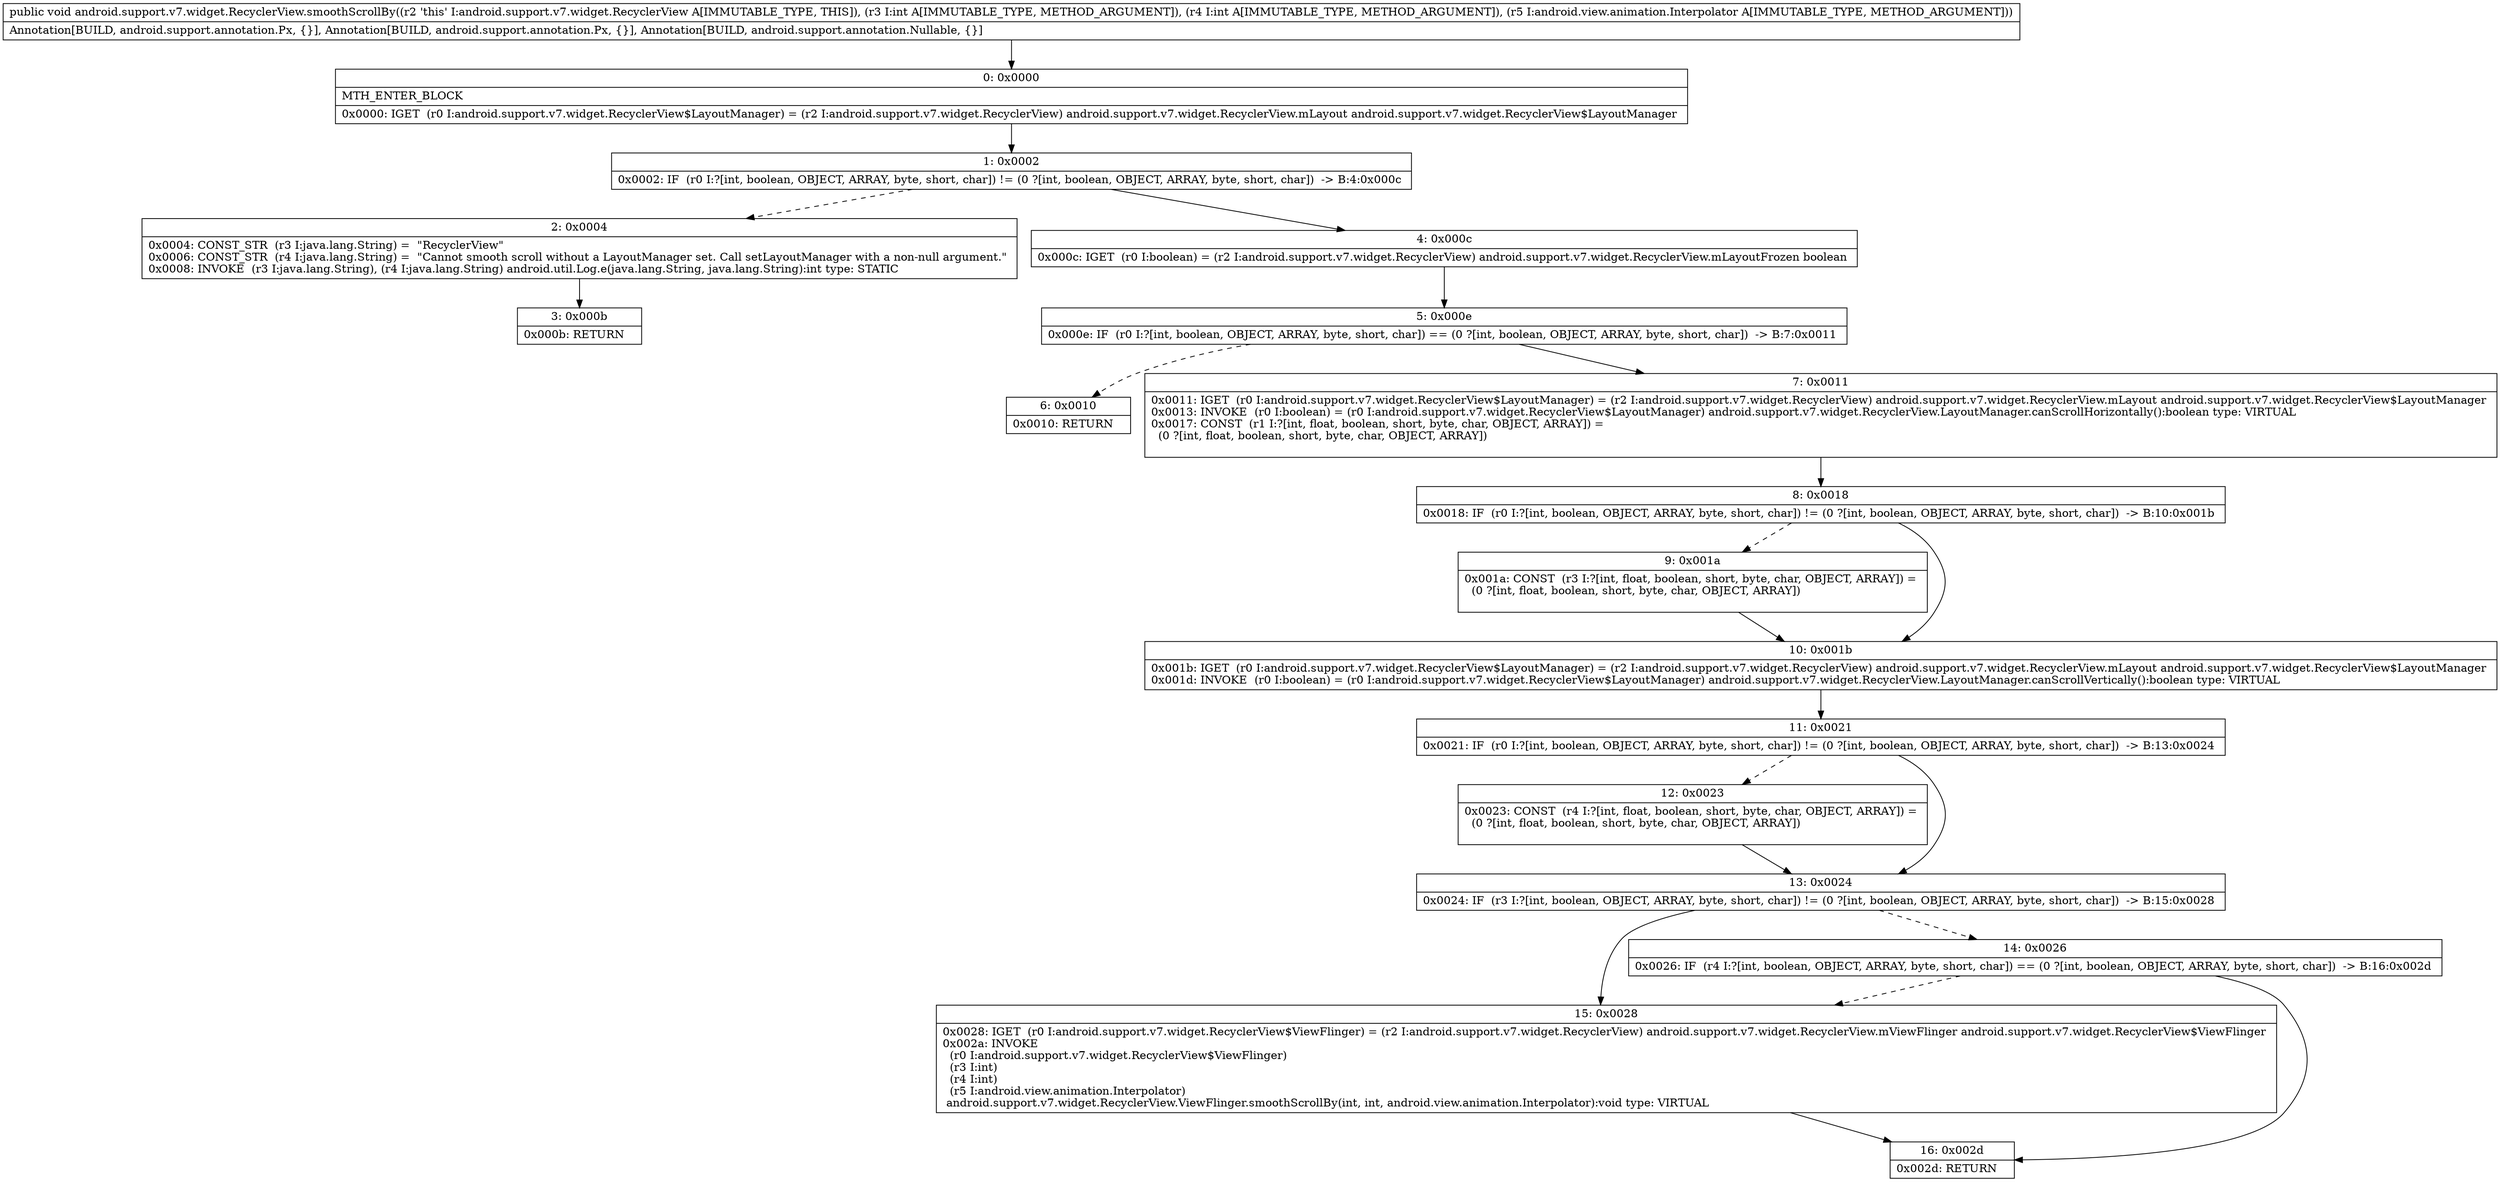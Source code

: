 digraph "CFG forandroid.support.v7.widget.RecyclerView.smoothScrollBy(IILandroid\/view\/animation\/Interpolator;)V" {
Node_0 [shape=record,label="{0\:\ 0x0000|MTH_ENTER_BLOCK\l|0x0000: IGET  (r0 I:android.support.v7.widget.RecyclerView$LayoutManager) = (r2 I:android.support.v7.widget.RecyclerView) android.support.v7.widget.RecyclerView.mLayout android.support.v7.widget.RecyclerView$LayoutManager \l}"];
Node_1 [shape=record,label="{1\:\ 0x0002|0x0002: IF  (r0 I:?[int, boolean, OBJECT, ARRAY, byte, short, char]) != (0 ?[int, boolean, OBJECT, ARRAY, byte, short, char])  \-\> B:4:0x000c \l}"];
Node_2 [shape=record,label="{2\:\ 0x0004|0x0004: CONST_STR  (r3 I:java.lang.String) =  \"RecyclerView\" \l0x0006: CONST_STR  (r4 I:java.lang.String) =  \"Cannot smooth scroll without a LayoutManager set. Call setLayoutManager with a non\-null argument.\" \l0x0008: INVOKE  (r3 I:java.lang.String), (r4 I:java.lang.String) android.util.Log.e(java.lang.String, java.lang.String):int type: STATIC \l}"];
Node_3 [shape=record,label="{3\:\ 0x000b|0x000b: RETURN   \l}"];
Node_4 [shape=record,label="{4\:\ 0x000c|0x000c: IGET  (r0 I:boolean) = (r2 I:android.support.v7.widget.RecyclerView) android.support.v7.widget.RecyclerView.mLayoutFrozen boolean \l}"];
Node_5 [shape=record,label="{5\:\ 0x000e|0x000e: IF  (r0 I:?[int, boolean, OBJECT, ARRAY, byte, short, char]) == (0 ?[int, boolean, OBJECT, ARRAY, byte, short, char])  \-\> B:7:0x0011 \l}"];
Node_6 [shape=record,label="{6\:\ 0x0010|0x0010: RETURN   \l}"];
Node_7 [shape=record,label="{7\:\ 0x0011|0x0011: IGET  (r0 I:android.support.v7.widget.RecyclerView$LayoutManager) = (r2 I:android.support.v7.widget.RecyclerView) android.support.v7.widget.RecyclerView.mLayout android.support.v7.widget.RecyclerView$LayoutManager \l0x0013: INVOKE  (r0 I:boolean) = (r0 I:android.support.v7.widget.RecyclerView$LayoutManager) android.support.v7.widget.RecyclerView.LayoutManager.canScrollHorizontally():boolean type: VIRTUAL \l0x0017: CONST  (r1 I:?[int, float, boolean, short, byte, char, OBJECT, ARRAY]) = \l  (0 ?[int, float, boolean, short, byte, char, OBJECT, ARRAY])\l \l}"];
Node_8 [shape=record,label="{8\:\ 0x0018|0x0018: IF  (r0 I:?[int, boolean, OBJECT, ARRAY, byte, short, char]) != (0 ?[int, boolean, OBJECT, ARRAY, byte, short, char])  \-\> B:10:0x001b \l}"];
Node_9 [shape=record,label="{9\:\ 0x001a|0x001a: CONST  (r3 I:?[int, float, boolean, short, byte, char, OBJECT, ARRAY]) = \l  (0 ?[int, float, boolean, short, byte, char, OBJECT, ARRAY])\l \l}"];
Node_10 [shape=record,label="{10\:\ 0x001b|0x001b: IGET  (r0 I:android.support.v7.widget.RecyclerView$LayoutManager) = (r2 I:android.support.v7.widget.RecyclerView) android.support.v7.widget.RecyclerView.mLayout android.support.v7.widget.RecyclerView$LayoutManager \l0x001d: INVOKE  (r0 I:boolean) = (r0 I:android.support.v7.widget.RecyclerView$LayoutManager) android.support.v7.widget.RecyclerView.LayoutManager.canScrollVertically():boolean type: VIRTUAL \l}"];
Node_11 [shape=record,label="{11\:\ 0x0021|0x0021: IF  (r0 I:?[int, boolean, OBJECT, ARRAY, byte, short, char]) != (0 ?[int, boolean, OBJECT, ARRAY, byte, short, char])  \-\> B:13:0x0024 \l}"];
Node_12 [shape=record,label="{12\:\ 0x0023|0x0023: CONST  (r4 I:?[int, float, boolean, short, byte, char, OBJECT, ARRAY]) = \l  (0 ?[int, float, boolean, short, byte, char, OBJECT, ARRAY])\l \l}"];
Node_13 [shape=record,label="{13\:\ 0x0024|0x0024: IF  (r3 I:?[int, boolean, OBJECT, ARRAY, byte, short, char]) != (0 ?[int, boolean, OBJECT, ARRAY, byte, short, char])  \-\> B:15:0x0028 \l}"];
Node_14 [shape=record,label="{14\:\ 0x0026|0x0026: IF  (r4 I:?[int, boolean, OBJECT, ARRAY, byte, short, char]) == (0 ?[int, boolean, OBJECT, ARRAY, byte, short, char])  \-\> B:16:0x002d \l}"];
Node_15 [shape=record,label="{15\:\ 0x0028|0x0028: IGET  (r0 I:android.support.v7.widget.RecyclerView$ViewFlinger) = (r2 I:android.support.v7.widget.RecyclerView) android.support.v7.widget.RecyclerView.mViewFlinger android.support.v7.widget.RecyclerView$ViewFlinger \l0x002a: INVOKE  \l  (r0 I:android.support.v7.widget.RecyclerView$ViewFlinger)\l  (r3 I:int)\l  (r4 I:int)\l  (r5 I:android.view.animation.Interpolator)\l android.support.v7.widget.RecyclerView.ViewFlinger.smoothScrollBy(int, int, android.view.animation.Interpolator):void type: VIRTUAL \l}"];
Node_16 [shape=record,label="{16\:\ 0x002d|0x002d: RETURN   \l}"];
MethodNode[shape=record,label="{public void android.support.v7.widget.RecyclerView.smoothScrollBy((r2 'this' I:android.support.v7.widget.RecyclerView A[IMMUTABLE_TYPE, THIS]), (r3 I:int A[IMMUTABLE_TYPE, METHOD_ARGUMENT]), (r4 I:int A[IMMUTABLE_TYPE, METHOD_ARGUMENT]), (r5 I:android.view.animation.Interpolator A[IMMUTABLE_TYPE, METHOD_ARGUMENT]))  | Annotation[BUILD, android.support.annotation.Px, \{\}], Annotation[BUILD, android.support.annotation.Px, \{\}], Annotation[BUILD, android.support.annotation.Nullable, \{\}]\l}"];
MethodNode -> Node_0;
Node_0 -> Node_1;
Node_1 -> Node_2[style=dashed];
Node_1 -> Node_4;
Node_2 -> Node_3;
Node_4 -> Node_5;
Node_5 -> Node_6[style=dashed];
Node_5 -> Node_7;
Node_7 -> Node_8;
Node_8 -> Node_9[style=dashed];
Node_8 -> Node_10;
Node_9 -> Node_10;
Node_10 -> Node_11;
Node_11 -> Node_12[style=dashed];
Node_11 -> Node_13;
Node_12 -> Node_13;
Node_13 -> Node_14[style=dashed];
Node_13 -> Node_15;
Node_14 -> Node_15[style=dashed];
Node_14 -> Node_16;
Node_15 -> Node_16;
}

